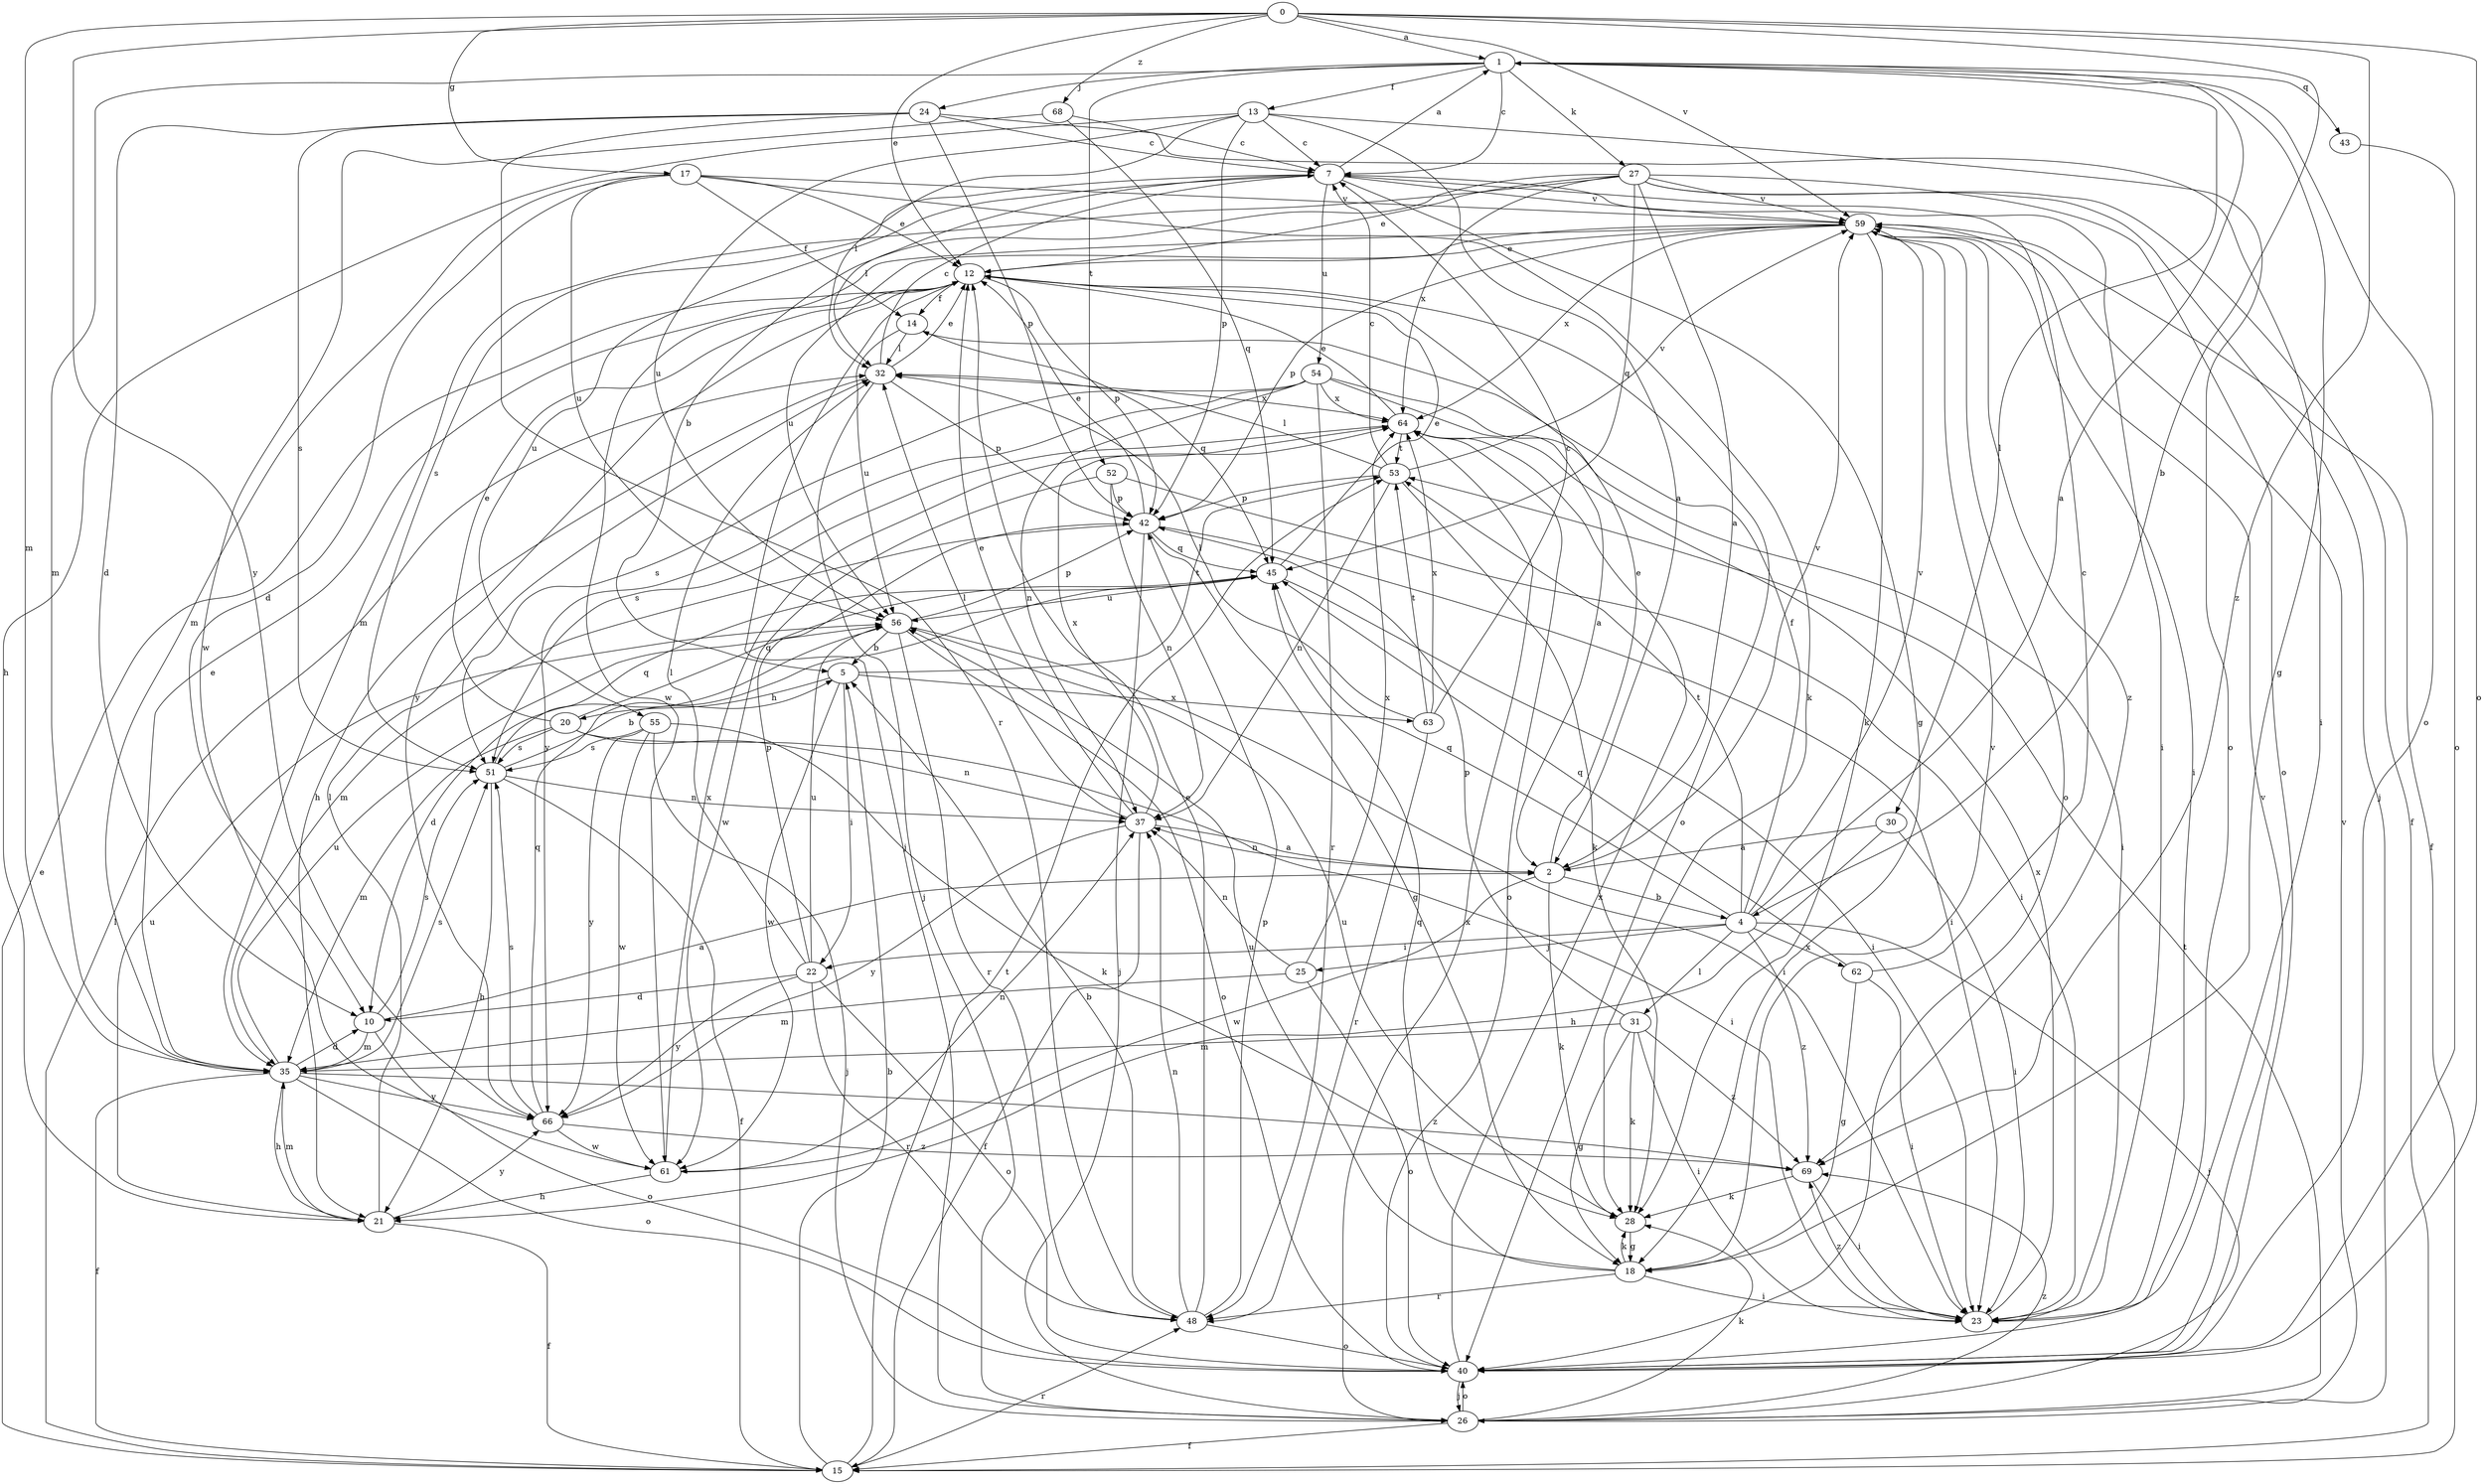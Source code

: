 strict digraph  {
0;
1;
2;
4;
5;
7;
10;
12;
13;
14;
15;
17;
18;
20;
21;
22;
23;
24;
25;
26;
27;
28;
30;
31;
32;
35;
37;
40;
42;
43;
45;
48;
51;
52;
53;
54;
55;
56;
59;
61;
62;
63;
64;
66;
68;
69;
0 -> 1  [label=a];
0 -> 4  [label=b];
0 -> 12  [label=e];
0 -> 17  [label=g];
0 -> 35  [label=m];
0 -> 40  [label=o];
0 -> 59  [label=v];
0 -> 66  [label=y];
0 -> 68  [label=z];
0 -> 69  [label=z];
1 -> 7  [label=c];
1 -> 13  [label=f];
1 -> 18  [label=g];
1 -> 24  [label=j];
1 -> 27  [label=k];
1 -> 30  [label=l];
1 -> 35  [label=m];
1 -> 40  [label=o];
1 -> 43  [label=q];
1 -> 52  [label=t];
2 -> 4  [label=b];
2 -> 12  [label=e];
2 -> 28  [label=k];
2 -> 37  [label=n];
2 -> 59  [label=v];
2 -> 61  [label=w];
4 -> 1  [label=a];
4 -> 14  [label=f];
4 -> 22  [label=i];
4 -> 25  [label=j];
4 -> 26  [label=j];
4 -> 31  [label=l];
4 -> 45  [label=q];
4 -> 53  [label=t];
4 -> 59  [label=v];
4 -> 62  [label=x];
4 -> 69  [label=z];
5 -> 20  [label=h];
5 -> 22  [label=i];
5 -> 53  [label=t];
5 -> 61  [label=w];
5 -> 63  [label=x];
7 -> 1  [label=a];
7 -> 18  [label=g];
7 -> 23  [label=i];
7 -> 32  [label=l];
7 -> 51  [label=s];
7 -> 54  [label=u];
7 -> 55  [label=u];
7 -> 59  [label=v];
10 -> 2  [label=a];
10 -> 35  [label=m];
10 -> 40  [label=o];
10 -> 51  [label=s];
12 -> 14  [label=f];
12 -> 26  [label=j];
12 -> 40  [label=o];
12 -> 42  [label=p];
12 -> 66  [label=y];
13 -> 2  [label=a];
13 -> 7  [label=c];
13 -> 21  [label=h];
13 -> 32  [label=l];
13 -> 40  [label=o];
13 -> 42  [label=p];
13 -> 56  [label=u];
14 -> 32  [label=l];
14 -> 45  [label=q];
14 -> 56  [label=u];
15 -> 5  [label=b];
15 -> 12  [label=e];
15 -> 32  [label=l];
15 -> 48  [label=r];
15 -> 53  [label=t];
17 -> 10  [label=d];
17 -> 12  [label=e];
17 -> 14  [label=f];
17 -> 28  [label=k];
17 -> 35  [label=m];
17 -> 56  [label=u];
17 -> 59  [label=v];
18 -> 23  [label=i];
18 -> 28  [label=k];
18 -> 45  [label=q];
18 -> 48  [label=r];
18 -> 56  [label=u];
18 -> 59  [label=v];
20 -> 12  [label=e];
20 -> 23  [label=i];
20 -> 35  [label=m];
20 -> 37  [label=n];
20 -> 45  [label=q];
20 -> 51  [label=s];
21 -> 15  [label=f];
21 -> 32  [label=l];
21 -> 35  [label=m];
21 -> 56  [label=u];
21 -> 66  [label=y];
22 -> 10  [label=d];
22 -> 32  [label=l];
22 -> 40  [label=o];
22 -> 42  [label=p];
22 -> 48  [label=r];
22 -> 56  [label=u];
22 -> 66  [label=y];
23 -> 64  [label=x];
23 -> 69  [label=z];
24 -> 7  [label=c];
24 -> 10  [label=d];
24 -> 23  [label=i];
24 -> 42  [label=p];
24 -> 48  [label=r];
24 -> 51  [label=s];
25 -> 35  [label=m];
25 -> 37  [label=n];
25 -> 40  [label=o];
25 -> 64  [label=x];
26 -> 15  [label=f];
26 -> 28  [label=k];
26 -> 40  [label=o];
26 -> 53  [label=t];
26 -> 59  [label=v];
26 -> 64  [label=x];
26 -> 69  [label=z];
27 -> 2  [label=a];
27 -> 5  [label=b];
27 -> 12  [label=e];
27 -> 15  [label=f];
27 -> 26  [label=j];
27 -> 35  [label=m];
27 -> 40  [label=o];
27 -> 45  [label=q];
27 -> 59  [label=v];
27 -> 64  [label=x];
28 -> 18  [label=g];
28 -> 56  [label=u];
30 -> 2  [label=a];
30 -> 21  [label=h];
30 -> 23  [label=i];
31 -> 18  [label=g];
31 -> 23  [label=i];
31 -> 28  [label=k];
31 -> 35  [label=m];
31 -> 42  [label=p];
31 -> 69  [label=z];
32 -> 7  [label=c];
32 -> 12  [label=e];
32 -> 21  [label=h];
32 -> 26  [label=j];
32 -> 42  [label=p];
32 -> 64  [label=x];
35 -> 10  [label=d];
35 -> 12  [label=e];
35 -> 15  [label=f];
35 -> 21  [label=h];
35 -> 40  [label=o];
35 -> 51  [label=s];
35 -> 56  [label=u];
35 -> 66  [label=y];
35 -> 69  [label=z];
37 -> 2  [label=a];
37 -> 12  [label=e];
37 -> 15  [label=f];
37 -> 32  [label=l];
37 -> 64  [label=x];
37 -> 66  [label=y];
40 -> 26  [label=j];
40 -> 59  [label=v];
40 -> 64  [label=x];
42 -> 12  [label=e];
42 -> 18  [label=g];
42 -> 23  [label=i];
42 -> 26  [label=j];
42 -> 35  [label=m];
42 -> 45  [label=q];
43 -> 40  [label=o];
45 -> 12  [label=e];
45 -> 23  [label=i];
45 -> 56  [label=u];
48 -> 5  [label=b];
48 -> 12  [label=e];
48 -> 37  [label=n];
48 -> 40  [label=o];
48 -> 42  [label=p];
51 -> 5  [label=b];
51 -> 15  [label=f];
51 -> 21  [label=h];
51 -> 37  [label=n];
51 -> 45  [label=q];
52 -> 23  [label=i];
52 -> 37  [label=n];
52 -> 42  [label=p];
52 -> 61  [label=w];
53 -> 7  [label=c];
53 -> 28  [label=k];
53 -> 32  [label=l];
53 -> 37  [label=n];
53 -> 42  [label=p];
53 -> 59  [label=v];
54 -> 2  [label=a];
54 -> 23  [label=i];
54 -> 37  [label=n];
54 -> 48  [label=r];
54 -> 51  [label=s];
54 -> 64  [label=x];
54 -> 66  [label=y];
55 -> 26  [label=j];
55 -> 28  [label=k];
55 -> 51  [label=s];
55 -> 61  [label=w];
55 -> 66  [label=y];
56 -> 5  [label=b];
56 -> 10  [label=d];
56 -> 23  [label=i];
56 -> 40  [label=o];
56 -> 42  [label=p];
56 -> 48  [label=r];
59 -> 12  [label=e];
59 -> 15  [label=f];
59 -> 23  [label=i];
59 -> 28  [label=k];
59 -> 40  [label=o];
59 -> 42  [label=p];
59 -> 56  [label=u];
59 -> 61  [label=w];
59 -> 64  [label=x];
59 -> 69  [label=z];
61 -> 21  [label=h];
61 -> 37  [label=n];
61 -> 64  [label=x];
62 -> 7  [label=c];
62 -> 18  [label=g];
62 -> 23  [label=i];
62 -> 45  [label=q];
63 -> 7  [label=c];
63 -> 32  [label=l];
63 -> 48  [label=r];
63 -> 53  [label=t];
63 -> 64  [label=x];
64 -> 12  [label=e];
64 -> 40  [label=o];
64 -> 51  [label=s];
64 -> 53  [label=t];
66 -> 45  [label=q];
66 -> 51  [label=s];
66 -> 61  [label=w];
66 -> 69  [label=z];
68 -> 7  [label=c];
68 -> 45  [label=q];
68 -> 61  [label=w];
69 -> 23  [label=i];
69 -> 28  [label=k];
}
